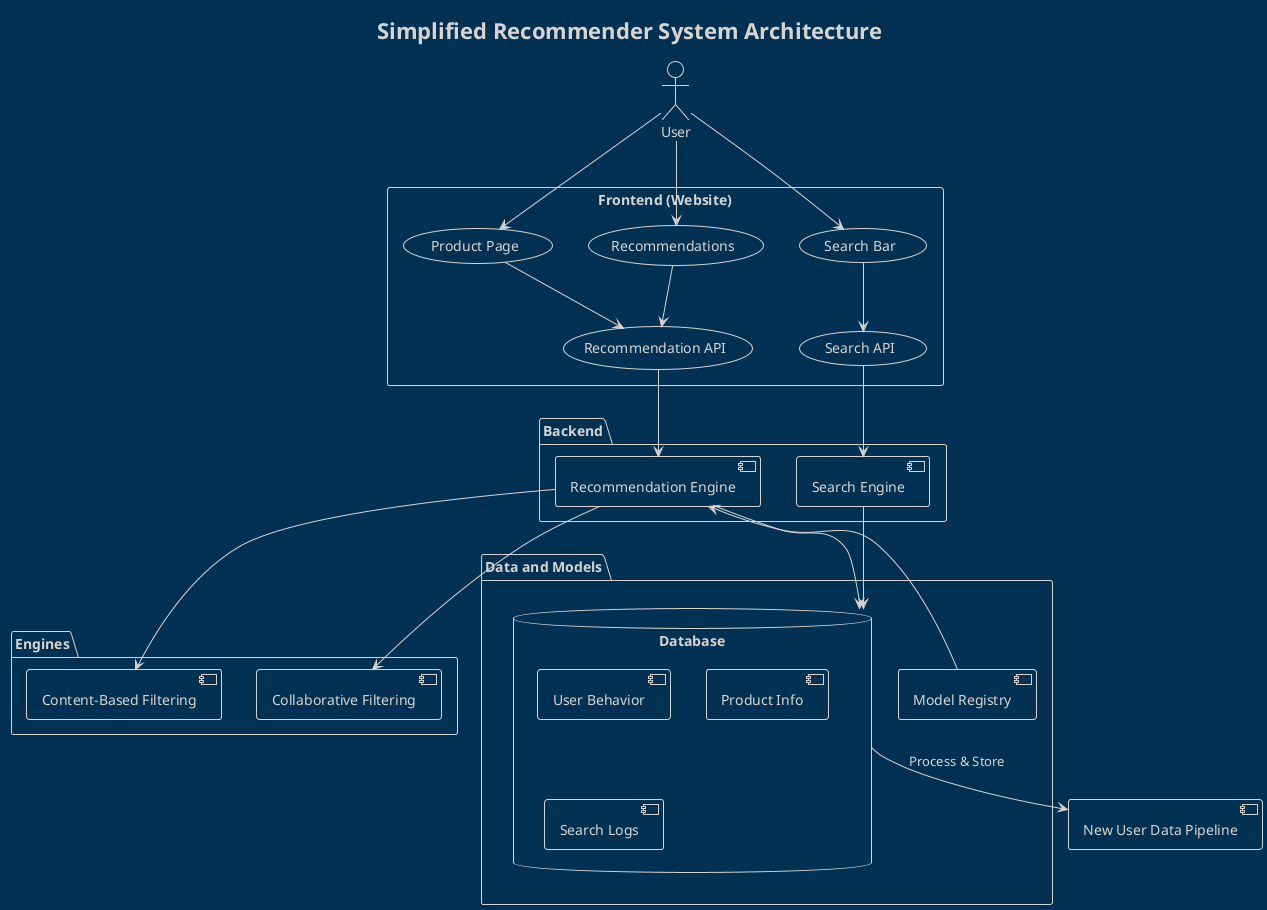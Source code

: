 @startuml Simple_Recommender_System_Architecture
!theme blueprint
title Simplified Recommender System Architecture

actor User

rectangle "Frontend (Website)" {
    User --> (Search Bar)
    User --> (Product Page)
    User --> (Recommendations)
    (Search Bar) --> (Search API)
    (Product Page) --> (Recommendation API)
    (Recommendations) --> (Recommendation API)
}

package "Backend" {
    [Recommendation API] --> [Recommendation Engine]
    [Search API] --> [Search Engine]
}

package "Engines" {
    [Recommendation Engine] --> [Collaborative Filtering]
    [Recommendation Engine] --> [Content-Based Filtering]
}

package "Data and Models" {
    database "Database" {
        [User Behavior]
        [Product Info]
        [Search Logs]
    }
    [Model Registry] --> [Recommendation Engine]
}

[Recommendation Engine] --> [Database]
[Search Engine] --> [Database]
[Database] --> [New User Data Pipeline] : Process & Store
@enduml
